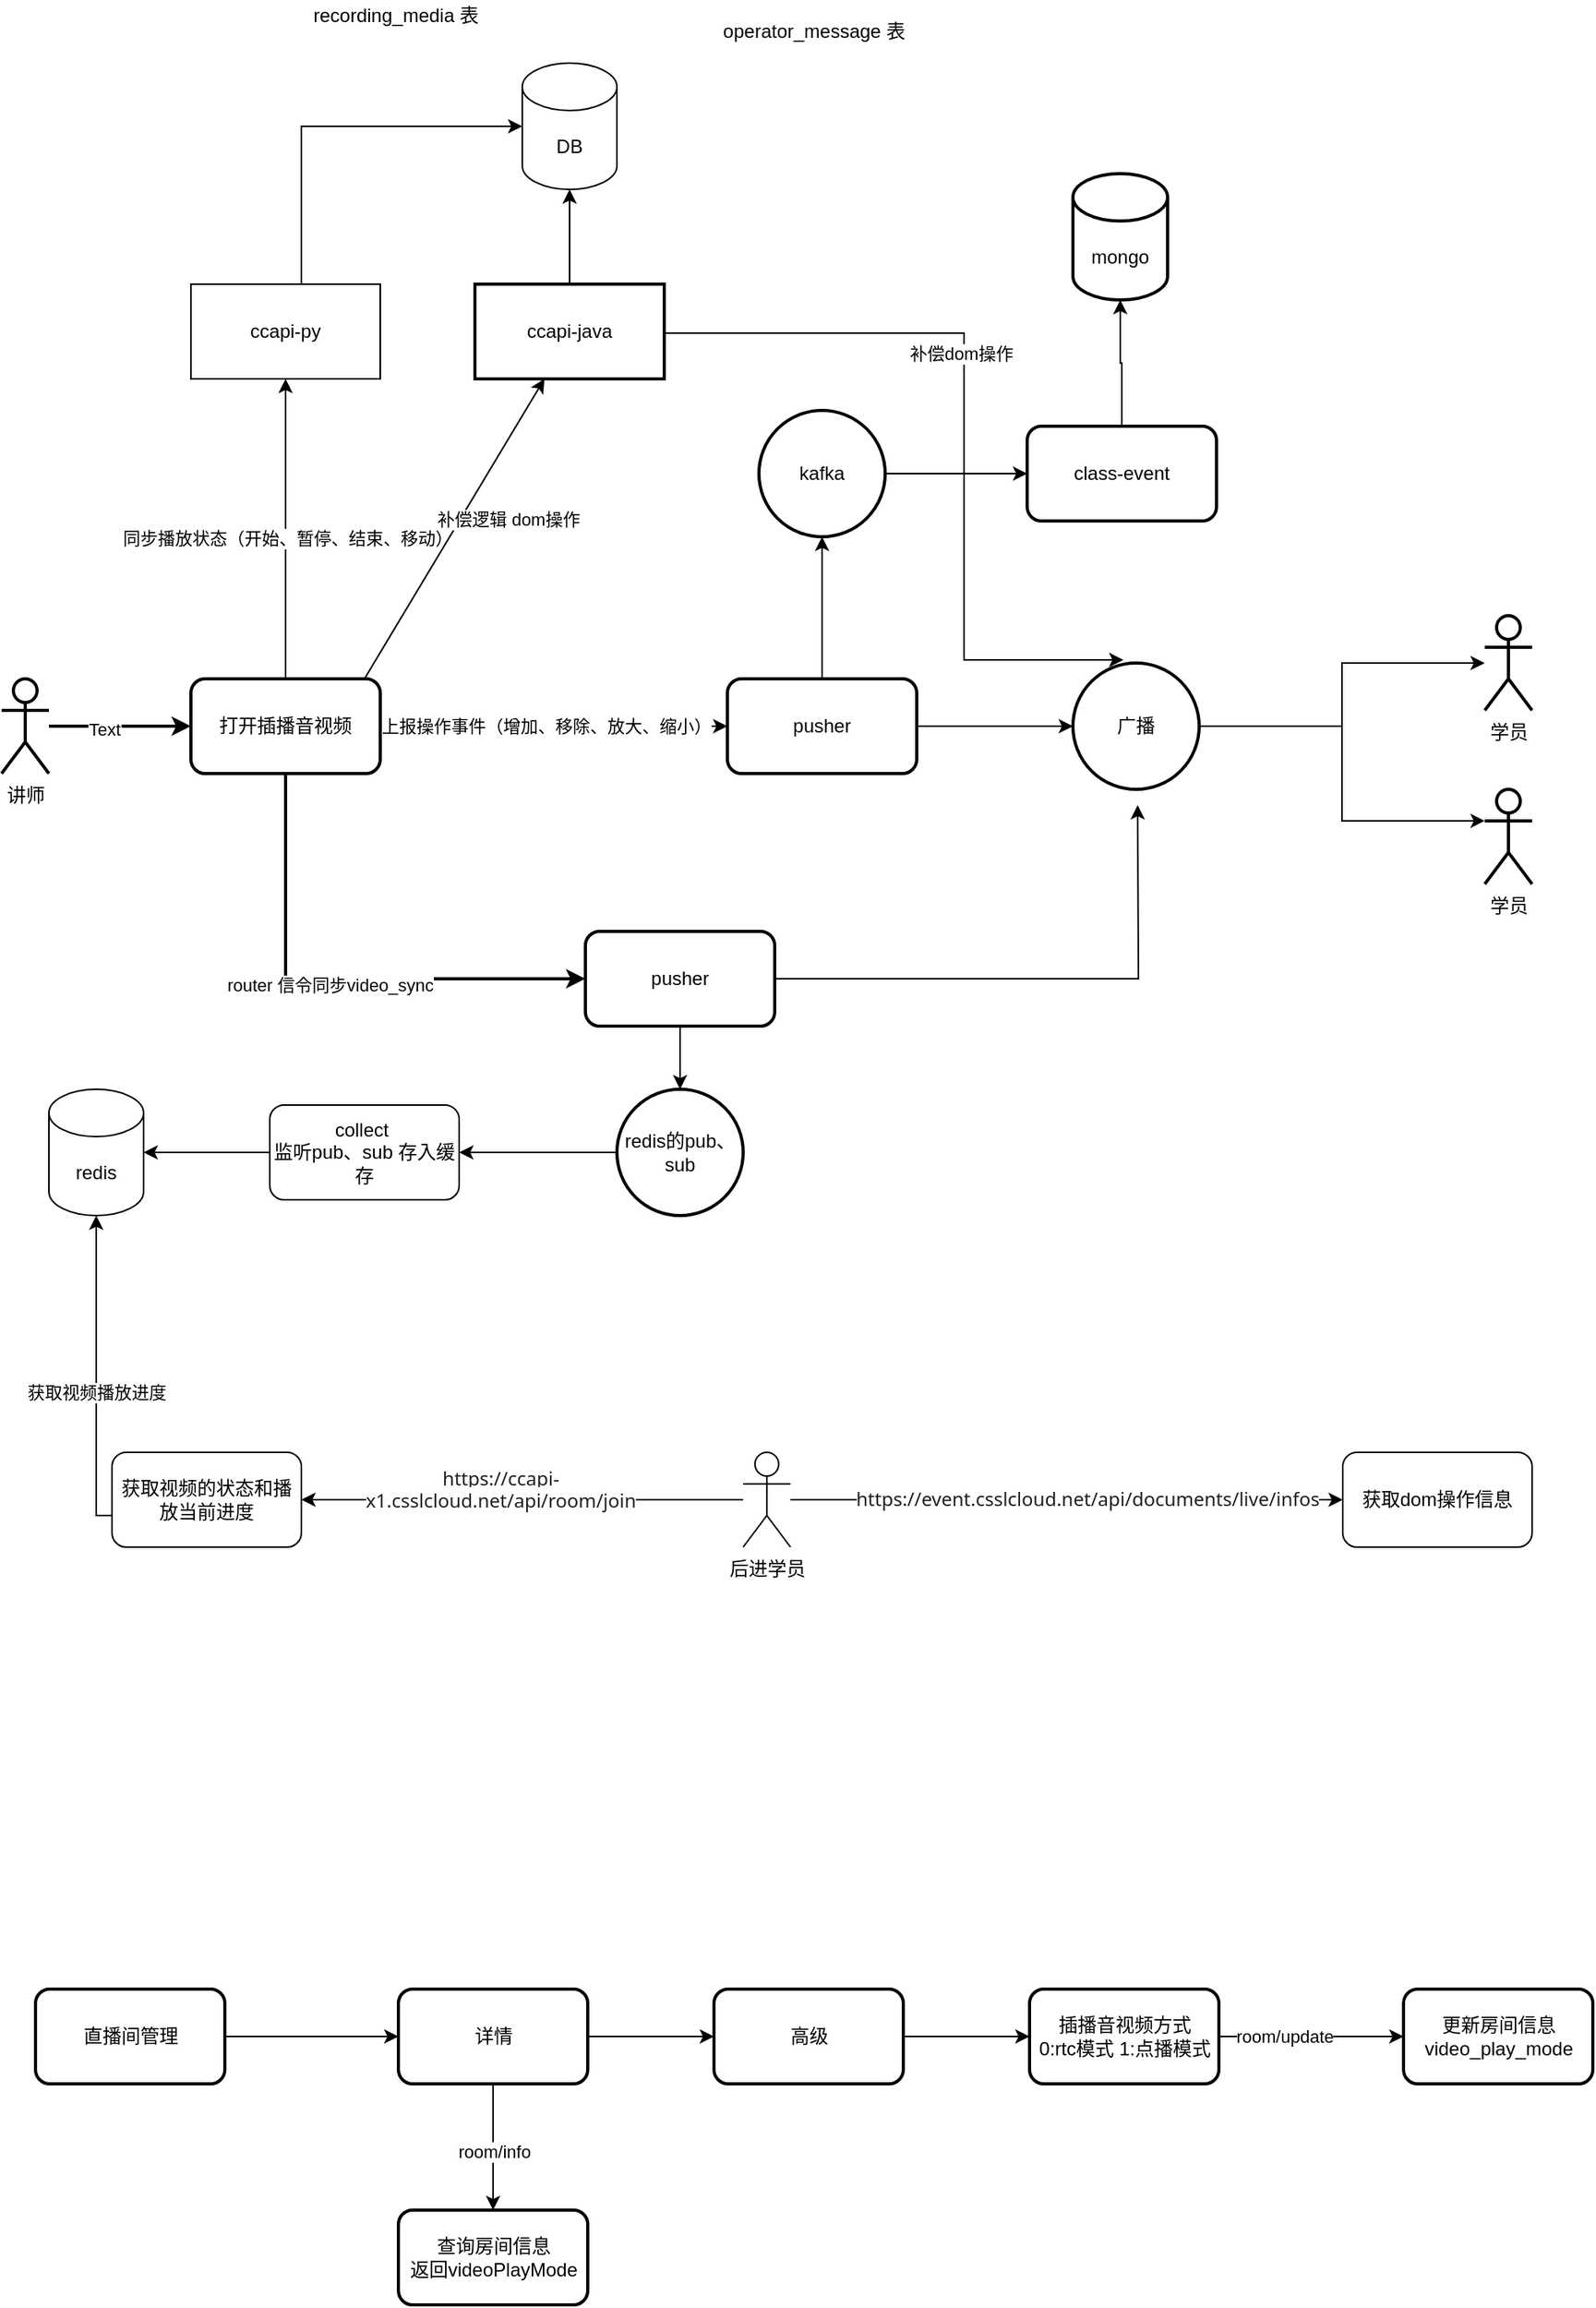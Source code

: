 <mxfile version="24.0.2" type="github">
  <diagram name="第 1 页" id="9EHZgjo_UKtD6r8Uzgz9">
    <mxGraphModel dx="2514" dy="2074" grid="1" gridSize="10" guides="1" tooltips="1" connect="1" arrows="1" fold="1" page="1" pageScale="1" pageWidth="827" pageHeight="1169" math="0" shadow="0">
      <root>
        <mxCell id="0" />
        <mxCell id="1" parent="0" />
        <mxCell id="Ub1dUwBtqG9SPAVf1FS5-7" style="edgeStyle=orthogonalEdgeStyle;rounded=0;orthogonalLoop=1;jettySize=auto;html=1;strokeWidth=2;entryX=0;entryY=0.5;entryDx=0;entryDy=0;" edge="1" parent="1" source="Ub1dUwBtqG9SPAVf1FS5-2" target="Ub1dUwBtqG9SPAVf1FS5-9">
          <mxGeometry relative="1" as="geometry">
            <mxPoint x="-60" y="230" as="targetPoint" />
          </mxGeometry>
        </mxCell>
        <mxCell id="Ub1dUwBtqG9SPAVf1FS5-10" value="Text" style="edgeLabel;html=1;align=center;verticalAlign=middle;resizable=0;points=[];" vertex="1" connectable="0" parent="Ub1dUwBtqG9SPAVf1FS5-7">
          <mxGeometry x="-0.23" y="-2" relative="1" as="geometry">
            <mxPoint as="offset" />
          </mxGeometry>
        </mxCell>
        <mxCell id="Ub1dUwBtqG9SPAVf1FS5-2" value="讲师" style="shape=umlActor;verticalLabelPosition=bottom;verticalAlign=top;html=1;outlineConnect=0;strokeWidth=2;" vertex="1" parent="1">
          <mxGeometry x="-200" y="200" width="30" height="60" as="geometry" />
        </mxCell>
        <mxCell id="Ub1dUwBtqG9SPAVf1FS5-3" value="学员" style="shape=umlActor;verticalLabelPosition=bottom;verticalAlign=top;html=1;outlineConnect=0;strokeWidth=2;" vertex="1" parent="1">
          <mxGeometry x="740" y="160" width="30" height="60" as="geometry" />
        </mxCell>
        <mxCell id="Ub1dUwBtqG9SPAVf1FS5-4" value="学员" style="shape=umlActor;verticalLabelPosition=bottom;verticalAlign=top;html=1;outlineConnect=0;strokeWidth=2;" vertex="1" parent="1">
          <mxGeometry x="740" y="270" width="30" height="60" as="geometry" />
        </mxCell>
        <mxCell id="Ub1dUwBtqG9SPAVf1FS5-5" value="ccapi-py" style="rounded=0;whiteSpace=wrap;html=1;" vertex="1" parent="1">
          <mxGeometry x="-80" y="-50" width="120" height="60" as="geometry" />
        </mxCell>
        <mxCell id="Ub1dUwBtqG9SPAVf1FS5-59" style="edgeStyle=orthogonalEdgeStyle;rounded=0;orthogonalLoop=1;jettySize=auto;html=1;entryX=0.4;entryY=-0.025;entryDx=0;entryDy=0;entryPerimeter=0;" edge="1" parent="1" target="Ub1dUwBtqG9SPAVf1FS5-23">
          <mxGeometry relative="1" as="geometry">
            <mxPoint x="480" y="170" as="targetPoint" />
            <mxPoint x="179.5" y="-20" as="sourcePoint" />
            <Array as="points">
              <mxPoint x="180" y="-19" />
              <mxPoint x="410" y="-19" />
              <mxPoint x="410" y="188" />
            </Array>
          </mxGeometry>
        </mxCell>
        <mxCell id="Ub1dUwBtqG9SPAVf1FS5-60" value="补偿dom操作" style="edgeLabel;html=1;align=center;verticalAlign=middle;resizable=0;points=[];" vertex="1" connectable="0" parent="Ub1dUwBtqG9SPAVf1FS5-59">
          <mxGeometry x="-0.096" y="-2" relative="1" as="geometry">
            <mxPoint as="offset" />
          </mxGeometry>
        </mxCell>
        <mxCell id="Ub1dUwBtqG9SPAVf1FS5-6" value="ccapi-java" style="rounded=0;whiteSpace=wrap;html=1;strokeWidth=2;" vertex="1" parent="1">
          <mxGeometry x="100" y="-50" width="120" height="60" as="geometry" />
        </mxCell>
        <mxCell id="Ub1dUwBtqG9SPAVf1FS5-12" style="edgeStyle=orthogonalEdgeStyle;rounded=0;orthogonalLoop=1;jettySize=auto;html=1;entryX=0.5;entryY=1;entryDx=0;entryDy=0;" edge="1" parent="1" source="Ub1dUwBtqG9SPAVf1FS5-9" target="Ub1dUwBtqG9SPAVf1FS5-5">
          <mxGeometry relative="1" as="geometry">
            <Array as="points">
              <mxPoint x="-20" y="110" />
            </Array>
          </mxGeometry>
        </mxCell>
        <mxCell id="Ub1dUwBtqG9SPAVf1FS5-13" value="同步播放状态（开始、暂停、结束、移动）" style="edgeLabel;html=1;align=center;verticalAlign=middle;resizable=0;points=[];" vertex="1" connectable="0" parent="Ub1dUwBtqG9SPAVf1FS5-12">
          <mxGeometry x="-0.06" y="-1" relative="1" as="geometry">
            <mxPoint as="offset" />
          </mxGeometry>
        </mxCell>
        <mxCell id="Ub1dUwBtqG9SPAVf1FS5-31" style="edgeStyle=orthogonalEdgeStyle;rounded=0;orthogonalLoop=1;jettySize=auto;html=1;entryX=0;entryY=0.5;entryDx=0;entryDy=0;" edge="1" parent="1" source="Ub1dUwBtqG9SPAVf1FS5-9" target="Ub1dUwBtqG9SPAVf1FS5-29">
          <mxGeometry relative="1" as="geometry" />
        </mxCell>
        <mxCell id="Ub1dUwBtqG9SPAVf1FS5-32" value="上报操作事件（增加、移除、放大、缩小）" style="edgeLabel;html=1;align=center;verticalAlign=middle;resizable=0;points=[];" vertex="1" connectable="0" parent="Ub1dUwBtqG9SPAVf1FS5-31">
          <mxGeometry x="-0.117" y="1" relative="1" as="geometry">
            <mxPoint x="8" y="1" as="offset" />
          </mxGeometry>
        </mxCell>
        <mxCell id="Ub1dUwBtqG9SPAVf1FS5-54" style="edgeStyle=orthogonalEdgeStyle;rounded=0;orthogonalLoop=1;jettySize=auto;html=1;entryX=0;entryY=0.5;entryDx=0;entryDy=0;exitX=0.5;exitY=1;exitDx=0;exitDy=0;strokeWidth=2;" edge="1" parent="1" source="Ub1dUwBtqG9SPAVf1FS5-9" target="Ub1dUwBtqG9SPAVf1FS5-52">
          <mxGeometry relative="1" as="geometry">
            <mxPoint x="-130" y="290" as="sourcePoint" />
            <mxPoint x="80" y="450" as="targetPoint" />
            <Array as="points">
              <mxPoint x="-20" y="390" />
            </Array>
          </mxGeometry>
        </mxCell>
        <mxCell id="Ub1dUwBtqG9SPAVf1FS5-55" value="router 信令同步video_sync" style="edgeLabel;html=1;align=center;verticalAlign=middle;resizable=0;points=[];" vertex="1" connectable="0" parent="Ub1dUwBtqG9SPAVf1FS5-54">
          <mxGeometry x="-0.013" y="-4" relative="1" as="geometry">
            <mxPoint as="offset" />
          </mxGeometry>
        </mxCell>
        <mxCell id="Ub1dUwBtqG9SPAVf1FS5-9" value="打开插播音视频" style="rounded=1;whiteSpace=wrap;html=1;strokeWidth=2;" vertex="1" parent="1">
          <mxGeometry x="-80" y="200" width="120" height="60" as="geometry" />
        </mxCell>
        <mxCell id="Ub1dUwBtqG9SPAVf1FS5-16" value="DB" style="shape=cylinder3;whiteSpace=wrap;html=1;boundedLbl=1;backgroundOutline=1;size=15;" vertex="1" parent="1">
          <mxGeometry x="130" y="-190" width="60" height="80" as="geometry" />
        </mxCell>
        <mxCell id="Ub1dUwBtqG9SPAVf1FS5-19" style="edgeStyle=orthogonalEdgeStyle;rounded=0;orthogonalLoop=1;jettySize=auto;html=1;entryX=0.5;entryY=1;entryDx=0;entryDy=0;entryPerimeter=0;" edge="1" parent="1" source="Ub1dUwBtqG9SPAVf1FS5-6" target="Ub1dUwBtqG9SPAVf1FS5-16">
          <mxGeometry relative="1" as="geometry" />
        </mxCell>
        <mxCell id="Ub1dUwBtqG9SPAVf1FS5-20" value="recording_media 表" style="text;html=1;align=center;verticalAlign=middle;whiteSpace=wrap;rounded=0;" vertex="1" parent="1">
          <mxGeometry x="-20" y="-230" width="140" height="20" as="geometry" />
        </mxCell>
        <mxCell id="Ub1dUwBtqG9SPAVf1FS5-21" value="operator_message 表" style="text;html=1;align=center;verticalAlign=middle;whiteSpace=wrap;rounded=0;" vertex="1" parent="1">
          <mxGeometry x="250" y="-230" width="130" height="40" as="geometry" />
        </mxCell>
        <mxCell id="Ub1dUwBtqG9SPAVf1FS5-26" style="edgeStyle=orthogonalEdgeStyle;rounded=0;orthogonalLoop=1;jettySize=auto;html=1;" edge="1" parent="1" source="Ub1dUwBtqG9SPAVf1FS5-23" target="Ub1dUwBtqG9SPAVf1FS5-3">
          <mxGeometry relative="1" as="geometry" />
        </mxCell>
        <mxCell id="Ub1dUwBtqG9SPAVf1FS5-23" value="广播" style="ellipse;whiteSpace=wrap;html=1;aspect=fixed;strokeWidth=2;" vertex="1" parent="1">
          <mxGeometry x="479" y="190" width="80" height="80" as="geometry" />
        </mxCell>
        <mxCell id="Ub1dUwBtqG9SPAVf1FS5-27" style="edgeStyle=orthogonalEdgeStyle;rounded=0;orthogonalLoop=1;jettySize=auto;html=1;entryX=0;entryY=0.333;entryDx=0;entryDy=0;entryPerimeter=0;" edge="1" parent="1" source="Ub1dUwBtqG9SPAVf1FS5-23" target="Ub1dUwBtqG9SPAVf1FS5-4">
          <mxGeometry relative="1" as="geometry" />
        </mxCell>
        <mxCell id="Ub1dUwBtqG9SPAVf1FS5-30" style="edgeStyle=orthogonalEdgeStyle;rounded=0;orthogonalLoop=1;jettySize=auto;html=1;entryX=0;entryY=0.5;entryDx=0;entryDy=0;" edge="1" parent="1" source="Ub1dUwBtqG9SPAVf1FS5-29" target="Ub1dUwBtqG9SPAVf1FS5-23">
          <mxGeometry relative="1" as="geometry">
            <mxPoint x="410" y="160" as="targetPoint" />
          </mxGeometry>
        </mxCell>
        <mxCell id="Ub1dUwBtqG9SPAVf1FS5-35" value="" style="edgeStyle=orthogonalEdgeStyle;rounded=0;orthogonalLoop=1;jettySize=auto;html=1;" edge="1" parent="1" source="Ub1dUwBtqG9SPAVf1FS5-29" target="Ub1dUwBtqG9SPAVf1FS5-34">
          <mxGeometry relative="1" as="geometry" />
        </mxCell>
        <mxCell id="Ub1dUwBtqG9SPAVf1FS5-29" value="pusher" style="rounded=1;whiteSpace=wrap;html=1;strokeWidth=2;" vertex="1" parent="1">
          <mxGeometry x="260" y="200" width="120" height="60" as="geometry" />
        </mxCell>
        <mxCell id="Ub1dUwBtqG9SPAVf1FS5-48" style="edgeStyle=orthogonalEdgeStyle;rounded=0;orthogonalLoop=1;jettySize=auto;html=1;" edge="1" parent="1" source="Ub1dUwBtqG9SPAVf1FS5-34" target="Ub1dUwBtqG9SPAVf1FS5-36">
          <mxGeometry relative="1" as="geometry" />
        </mxCell>
        <mxCell id="Ub1dUwBtqG9SPAVf1FS5-34" value="kafka" style="ellipse;whiteSpace=wrap;html=1;rounded=1;strokeWidth=2;" vertex="1" parent="1">
          <mxGeometry x="280" y="30" width="80" height="80" as="geometry" />
        </mxCell>
        <mxCell id="Ub1dUwBtqG9SPAVf1FS5-49" style="edgeStyle=orthogonalEdgeStyle;rounded=0;orthogonalLoop=1;jettySize=auto;html=1;" edge="1" parent="1" source="Ub1dUwBtqG9SPAVf1FS5-36" target="Ub1dUwBtqG9SPAVf1FS5-41">
          <mxGeometry relative="1" as="geometry" />
        </mxCell>
        <mxCell id="Ub1dUwBtqG9SPAVf1FS5-36" value="class-event" style="rounded=1;whiteSpace=wrap;html=1;strokeWidth=2;" vertex="1" parent="1">
          <mxGeometry x="450" y="40" width="120" height="60" as="geometry" />
        </mxCell>
        <mxCell id="Ub1dUwBtqG9SPAVf1FS5-41" value="mongo" style="shape=cylinder3;whiteSpace=wrap;html=1;boundedLbl=1;backgroundOutline=1;size=15;strokeWidth=2;" vertex="1" parent="1">
          <mxGeometry x="479" y="-120" width="60" height="80" as="geometry" />
        </mxCell>
        <mxCell id="Ub1dUwBtqG9SPAVf1FS5-44" value="" style="endArrow=classic;html=1;rounded=0;entryX=0.367;entryY=1;entryDx=0;entryDy=0;entryPerimeter=0;" edge="1" parent="1" target="Ub1dUwBtqG9SPAVf1FS5-6">
          <mxGeometry width="50" height="50" relative="1" as="geometry">
            <mxPoint x="30" y="200" as="sourcePoint" />
            <mxPoint x="80" y="150" as="targetPoint" />
          </mxGeometry>
        </mxCell>
        <mxCell id="Ub1dUwBtqG9SPAVf1FS5-45" value="补偿逻辑 dom操作" style="edgeLabel;html=1;align=center;verticalAlign=middle;resizable=0;points=[];" vertex="1" connectable="0" parent="Ub1dUwBtqG9SPAVf1FS5-44">
          <mxGeometry x="0.06" y="1" relative="1" as="geometry">
            <mxPoint x="31" as="offset" />
          </mxGeometry>
        </mxCell>
        <mxCell id="Ub1dUwBtqG9SPAVf1FS5-46" style="edgeStyle=orthogonalEdgeStyle;rounded=0;orthogonalLoop=1;jettySize=auto;html=1;entryX=0;entryY=0.5;entryDx=0;entryDy=0;entryPerimeter=0;" edge="1" parent="1" source="Ub1dUwBtqG9SPAVf1FS5-5" target="Ub1dUwBtqG9SPAVf1FS5-16">
          <mxGeometry relative="1" as="geometry">
            <Array as="points">
              <mxPoint x="-10" y="-150" />
            </Array>
          </mxGeometry>
        </mxCell>
        <mxCell id="Ub1dUwBtqG9SPAVf1FS5-57" style="edgeStyle=orthogonalEdgeStyle;rounded=0;orthogonalLoop=1;jettySize=auto;html=1;" edge="1" parent="1" source="Ub1dUwBtqG9SPAVf1FS5-52">
          <mxGeometry relative="1" as="geometry">
            <mxPoint x="520" y="280" as="targetPoint" />
          </mxGeometry>
        </mxCell>
        <mxCell id="Ub1dUwBtqG9SPAVf1FS5-86" value="" style="edgeStyle=orthogonalEdgeStyle;rounded=0;orthogonalLoop=1;jettySize=auto;html=1;" edge="1" parent="1" source="Ub1dUwBtqG9SPAVf1FS5-52" target="Ub1dUwBtqG9SPAVf1FS5-85">
          <mxGeometry relative="1" as="geometry" />
        </mxCell>
        <mxCell id="Ub1dUwBtqG9SPAVf1FS5-52" value="pusher" style="rounded=1;whiteSpace=wrap;html=1;strokeWidth=2;" vertex="1" parent="1">
          <mxGeometry x="170" y="360" width="120" height="60" as="geometry" />
        </mxCell>
        <mxCell id="Ub1dUwBtqG9SPAVf1FS5-62" style="edgeStyle=orthogonalEdgeStyle;rounded=0;orthogonalLoop=1;jettySize=auto;html=1;" edge="1" parent="1" source="Ub1dUwBtqG9SPAVf1FS5-61" target="Ub1dUwBtqG9SPAVf1FS5-63">
          <mxGeometry relative="1" as="geometry">
            <mxPoint x="26.5" y="680" as="targetPoint" />
          </mxGeometry>
        </mxCell>
        <mxCell id="Ub1dUwBtqG9SPAVf1FS5-64" value="&#xa;&lt;span style=&quot;color: rgb(31, 31, 31); font-family: &amp;quot;Segoe UI&amp;quot;, tahoma, sans-serif; font-size: 12px; font-style: normal; font-variant-ligatures: normal; font-variant-caps: normal; font-weight: 400; letter-spacing: normal; orphans: 2; text-align: start; text-indent: 0px; text-transform: none; widows: 2; word-spacing: 0px; -webkit-text-stroke-width: 0px; white-space: normal; background-color: rgb(255, 255, 255); text-decoration-thickness: initial; text-decoration-style: initial; text-decoration-color: initial; display: inline !important; float: none;&quot;&gt;https://ccapi-x1.csslcloud.net/api/room/join&lt;/span&gt;&#xa;&#xa;" style="edgeLabel;html=1;align=center;verticalAlign=middle;resizable=0;points=[];" vertex="1" connectable="0" parent="Ub1dUwBtqG9SPAVf1FS5-62">
          <mxGeometry x="-0.252" y="-2" relative="1" as="geometry">
            <mxPoint x="-50" y="2" as="offset" />
          </mxGeometry>
        </mxCell>
        <mxCell id="Ub1dUwBtqG9SPAVf1FS5-80" style="edgeStyle=orthogonalEdgeStyle;rounded=0;orthogonalLoop=1;jettySize=auto;html=1;entryX=0;entryY=0.5;entryDx=0;entryDy=0;" edge="1" parent="1" source="Ub1dUwBtqG9SPAVf1FS5-61" target="Ub1dUwBtqG9SPAVf1FS5-81">
          <mxGeometry relative="1" as="geometry">
            <mxPoint x="621.5" y="680" as="targetPoint" />
          </mxGeometry>
        </mxCell>
        <mxCell id="Ub1dUwBtqG9SPAVf1FS5-82" value="&lt;span style=&quot;color: rgb(31, 31, 31); font-family: &amp;quot;Segoe UI&amp;quot;, tahoma, sans-serif; font-size: 12px; text-align: start; text-wrap: wrap;&quot;&gt;https://event.csslcloud.net/api/documents/live/infos&lt;/span&gt;" style="edgeLabel;html=1;align=center;verticalAlign=middle;resizable=0;points=[];" vertex="1" connectable="0" parent="Ub1dUwBtqG9SPAVf1FS5-80">
          <mxGeometry x="0.024" y="-1" relative="1" as="geometry">
            <mxPoint x="9" y="-1" as="offset" />
          </mxGeometry>
        </mxCell>
        <mxCell id="Ub1dUwBtqG9SPAVf1FS5-61" value="后进学员" style="shape=umlActor;verticalLabelPosition=bottom;verticalAlign=top;html=1;" vertex="1" parent="1">
          <mxGeometry x="270" y="690" width="30" height="60" as="geometry" />
        </mxCell>
        <mxCell id="Ub1dUwBtqG9SPAVf1FS5-63" value="获取视频的状态和播放当前进度" style="rounded=1;whiteSpace=wrap;html=1;" vertex="1" parent="1">
          <mxGeometry x="-130" y="690" width="120" height="60" as="geometry" />
        </mxCell>
        <mxCell id="Ub1dUwBtqG9SPAVf1FS5-67" value="" style="edgeStyle=orthogonalEdgeStyle;rounded=0;orthogonalLoop=1;jettySize=auto;html=1;" edge="1" parent="1" source="Ub1dUwBtqG9SPAVf1FS5-65" target="Ub1dUwBtqG9SPAVf1FS5-66">
          <mxGeometry relative="1" as="geometry" />
        </mxCell>
        <mxCell id="Ub1dUwBtqG9SPAVf1FS5-65" value="直播间管理" style="rounded=1;whiteSpace=wrap;html=1;strokeWidth=2;" vertex="1" parent="1">
          <mxGeometry x="-178.5" y="1030" width="120" height="60" as="geometry" />
        </mxCell>
        <mxCell id="Ub1dUwBtqG9SPAVf1FS5-69" value="" style="edgeStyle=orthogonalEdgeStyle;rounded=0;orthogonalLoop=1;jettySize=auto;html=1;" edge="1" parent="1" source="Ub1dUwBtqG9SPAVf1FS5-66" target="Ub1dUwBtqG9SPAVf1FS5-68">
          <mxGeometry relative="1" as="geometry" />
        </mxCell>
        <mxCell id="Ub1dUwBtqG9SPAVf1FS5-78" value="" style="edgeStyle=orthogonalEdgeStyle;rounded=0;orthogonalLoop=1;jettySize=auto;html=1;" edge="1" parent="1" source="Ub1dUwBtqG9SPAVf1FS5-66" target="Ub1dUwBtqG9SPAVf1FS5-77">
          <mxGeometry relative="1" as="geometry" />
        </mxCell>
        <mxCell id="Ub1dUwBtqG9SPAVf1FS5-79" value="room/info" style="edgeLabel;html=1;align=center;verticalAlign=middle;resizable=0;points=[];" vertex="1" connectable="0" parent="Ub1dUwBtqG9SPAVf1FS5-78">
          <mxGeometry x="0.075" relative="1" as="geometry">
            <mxPoint as="offset" />
          </mxGeometry>
        </mxCell>
        <mxCell id="Ub1dUwBtqG9SPAVf1FS5-66" value="详情" style="whiteSpace=wrap;html=1;rounded=1;strokeWidth=2;" vertex="1" parent="1">
          <mxGeometry x="51.5" y="1030" width="120" height="60" as="geometry" />
        </mxCell>
        <mxCell id="Ub1dUwBtqG9SPAVf1FS5-71" value="" style="edgeStyle=orthogonalEdgeStyle;rounded=0;orthogonalLoop=1;jettySize=auto;html=1;" edge="1" parent="1" source="Ub1dUwBtqG9SPAVf1FS5-68">
          <mxGeometry relative="1" as="geometry">
            <mxPoint x="451.5" y="1060" as="targetPoint" />
          </mxGeometry>
        </mxCell>
        <mxCell id="Ub1dUwBtqG9SPAVf1FS5-68" value="高级" style="whiteSpace=wrap;html=1;rounded=1;strokeWidth=2;" vertex="1" parent="1">
          <mxGeometry x="251.5" y="1030" width="120" height="60" as="geometry" />
        </mxCell>
        <mxCell id="Ub1dUwBtqG9SPAVf1FS5-75" value="" style="edgeStyle=orthogonalEdgeStyle;rounded=0;orthogonalLoop=1;jettySize=auto;html=1;" edge="1" parent="1" source="Ub1dUwBtqG9SPAVf1FS5-73" target="Ub1dUwBtqG9SPAVf1FS5-74">
          <mxGeometry relative="1" as="geometry" />
        </mxCell>
        <mxCell id="Ub1dUwBtqG9SPAVf1FS5-76" value="room/update" style="edgeLabel;html=1;align=center;verticalAlign=middle;resizable=0;points=[];" vertex="1" connectable="0" parent="Ub1dUwBtqG9SPAVf1FS5-75">
          <mxGeometry x="-0.3" relative="1" as="geometry">
            <mxPoint as="offset" />
          </mxGeometry>
        </mxCell>
        <mxCell id="Ub1dUwBtqG9SPAVf1FS5-73" value="插播音视频方式&lt;div&gt;0:rtc模式 1:点播模式&lt;/div&gt;" style="rounded=1;whiteSpace=wrap;html=1;strokeWidth=2;" vertex="1" parent="1">
          <mxGeometry x="451.5" y="1030" width="120" height="60" as="geometry" />
        </mxCell>
        <mxCell id="Ub1dUwBtqG9SPAVf1FS5-74" value="更新房间信息&lt;div&gt;video_play_mode&lt;/div&gt;" style="whiteSpace=wrap;html=1;rounded=1;strokeWidth=2;" vertex="1" parent="1">
          <mxGeometry x="688.5" y="1030" width="120" height="60" as="geometry" />
        </mxCell>
        <mxCell id="Ub1dUwBtqG9SPAVf1FS5-77" value="查询房间信息&lt;div&gt;返回videoPlayMode&lt;/div&gt;" style="whiteSpace=wrap;html=1;rounded=1;strokeWidth=2;" vertex="1" parent="1">
          <mxGeometry x="51.5" y="1170" width="120" height="60" as="geometry" />
        </mxCell>
        <mxCell id="Ub1dUwBtqG9SPAVf1FS5-81" value="获取dom操作信息" style="rounded=1;whiteSpace=wrap;html=1;" vertex="1" parent="1">
          <mxGeometry x="650" y="690" width="120" height="60" as="geometry" />
        </mxCell>
        <mxCell id="Ub1dUwBtqG9SPAVf1FS5-97" style="edgeStyle=orthogonalEdgeStyle;rounded=0;orthogonalLoop=1;jettySize=auto;html=1;entryX=1;entryY=0.5;entryDx=0;entryDy=0;" edge="1" parent="1" source="Ub1dUwBtqG9SPAVf1FS5-85" target="Ub1dUwBtqG9SPAVf1FS5-89">
          <mxGeometry relative="1" as="geometry" />
        </mxCell>
        <mxCell id="Ub1dUwBtqG9SPAVf1FS5-85" value="redis的pub、sub" style="ellipse;whiteSpace=wrap;html=1;rounded=1;strokeWidth=2;" vertex="1" parent="1">
          <mxGeometry x="190" y="460" width="80" height="80" as="geometry" />
        </mxCell>
        <mxCell id="Ub1dUwBtqG9SPAVf1FS5-89" value="collect&amp;nbsp;&lt;div&gt;监听pub、sub 存入缓存&lt;/div&gt;" style="rounded=1;whiteSpace=wrap;html=1;" vertex="1" parent="1">
          <mxGeometry x="-30" y="470" width="120" height="60" as="geometry" />
        </mxCell>
        <mxCell id="Ub1dUwBtqG9SPAVf1FS5-92" value="redis" style="shape=cylinder3;whiteSpace=wrap;html=1;boundedLbl=1;backgroundOutline=1;size=15;" vertex="1" parent="1">
          <mxGeometry x="-170" y="460" width="60" height="80" as="geometry" />
        </mxCell>
        <mxCell id="Ub1dUwBtqG9SPAVf1FS5-98" style="edgeStyle=orthogonalEdgeStyle;rounded=0;orthogonalLoop=1;jettySize=auto;html=1;entryX=1;entryY=0.5;entryDx=0;entryDy=0;entryPerimeter=0;" edge="1" parent="1" source="Ub1dUwBtqG9SPAVf1FS5-89" target="Ub1dUwBtqG9SPAVf1FS5-92">
          <mxGeometry relative="1" as="geometry" />
        </mxCell>
        <mxCell id="Ub1dUwBtqG9SPAVf1FS5-100" style="edgeStyle=orthogonalEdgeStyle;rounded=0;orthogonalLoop=1;jettySize=auto;html=1;entryX=0.5;entryY=1;entryDx=0;entryDy=0;entryPerimeter=0;" edge="1" parent="1" source="Ub1dUwBtqG9SPAVf1FS5-63" target="Ub1dUwBtqG9SPAVf1FS5-92">
          <mxGeometry relative="1" as="geometry">
            <Array as="points">
              <mxPoint x="-140" y="730" />
            </Array>
          </mxGeometry>
        </mxCell>
        <mxCell id="Ub1dUwBtqG9SPAVf1FS5-101" value="获取视频播放进度" style="edgeLabel;html=1;align=center;verticalAlign=middle;resizable=0;points=[];" vertex="1" connectable="0" parent="Ub1dUwBtqG9SPAVf1FS5-100">
          <mxGeometry x="-0.117" relative="1" as="geometry">
            <mxPoint as="offset" />
          </mxGeometry>
        </mxCell>
      </root>
    </mxGraphModel>
  </diagram>
</mxfile>
